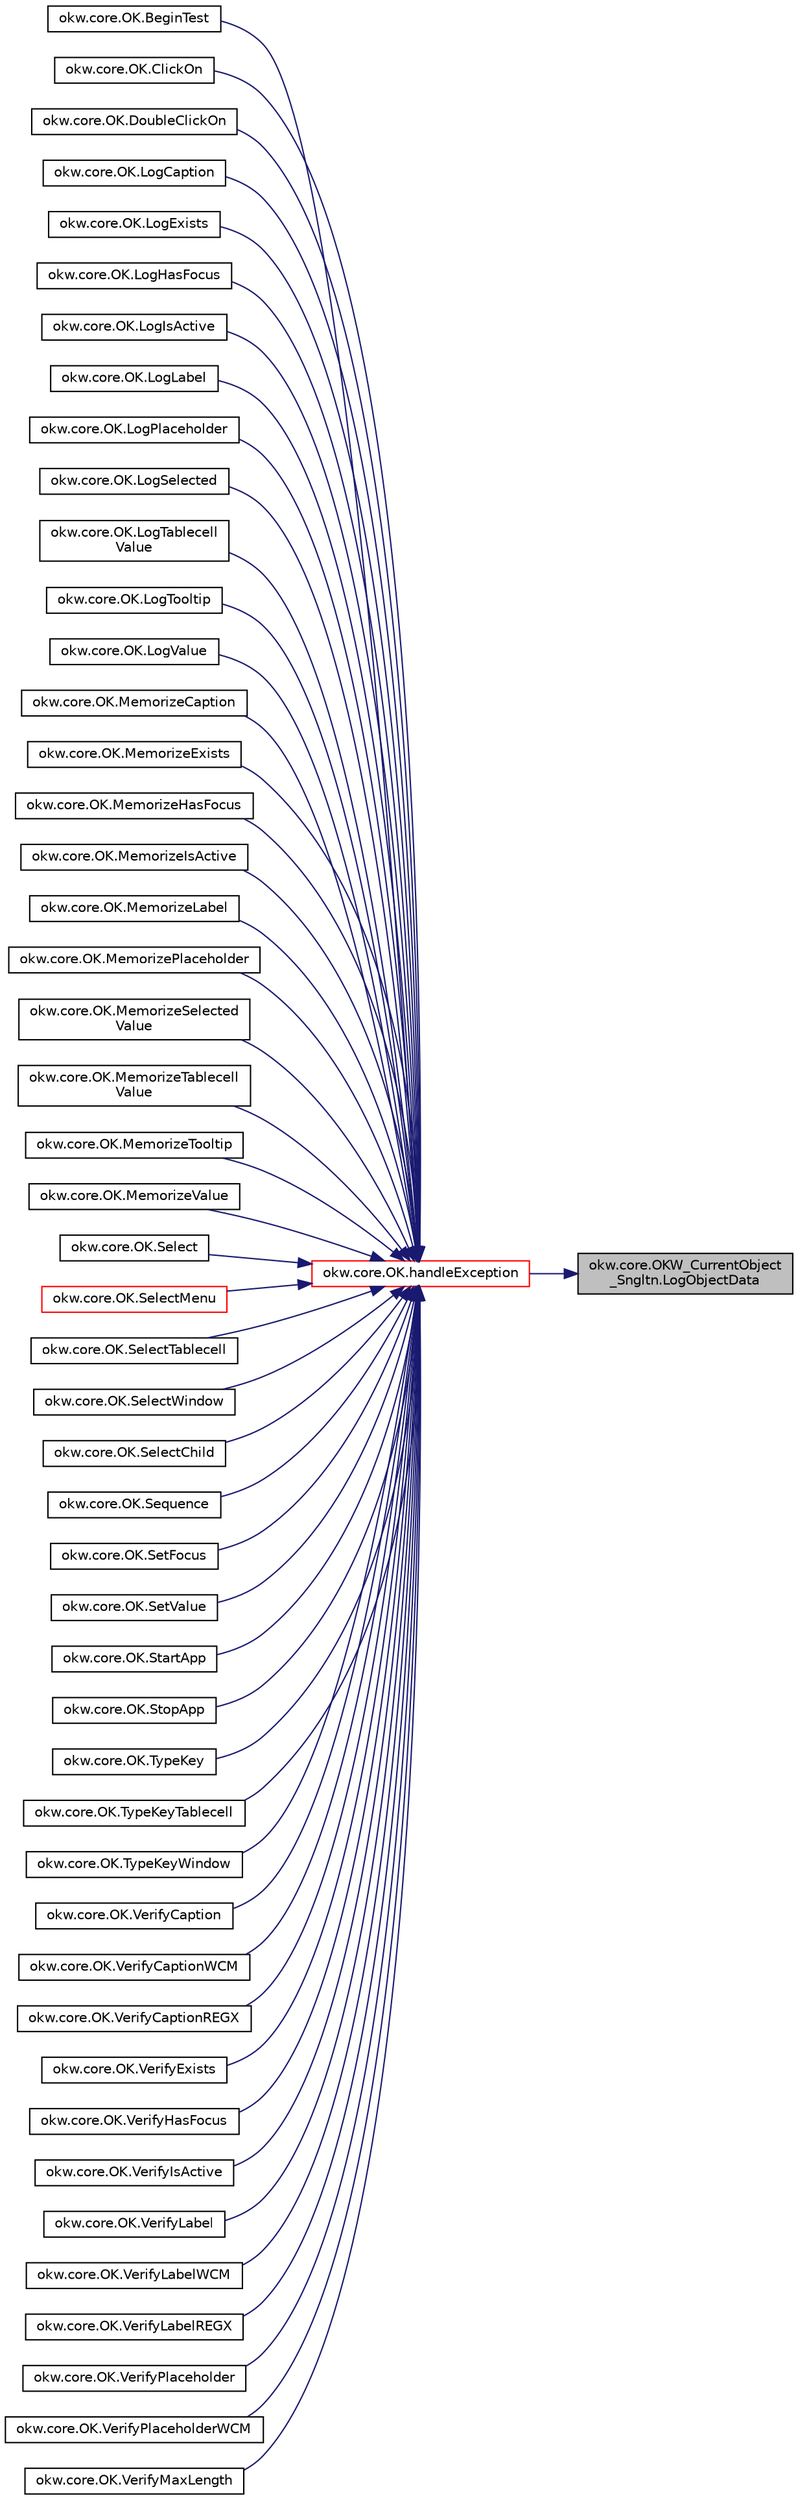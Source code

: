 digraph "okw.core.OKW_CurrentObject_Sngltn.LogObjectData"
{
 // INTERACTIVE_SVG=YES
 // LATEX_PDF_SIZE
  edge [fontname="Helvetica",fontsize="10",labelfontname="Helvetica",labelfontsize="10"];
  node [fontname="Helvetica",fontsize="10",shape=record];
  rankdir="RL";
  Node47 [label="okw.core.OKW_CurrentObject\l_Sngltn.LogObjectData",height=0.2,width=0.4,color="black", fillcolor="grey75", style="filled", fontcolor="black",tooltip="Methode gibt alle wichtigen Informationen zum aktuellen Objekt aus."];
  Node47 -> Node48 [dir="back",color="midnightblue",fontsize="10",style="solid",fontname="Helvetica"];
  Node48 [label="okw.core.OK.handleException",height=0.2,width=0.4,color="red", fillcolor="white", style="filled",URL="$classokw_1_1core_1_1_o_k.html#a5a6db6a457bcb71c893f5d4eb615b2b7",tooltip="Zentrale Exception-Behandlung."];
  Node48 -> Node49 [dir="back",color="midnightblue",fontsize="10",style="solid",fontname="Helvetica"];
  Node49 [label="okw.core.OK.BeginTest",height=0.2,width=0.4,color="black", fillcolor="white", style="filled",URL="$classokw_1_1core_1_1_o_k.html#a594d5a3518a401240bc1868f5883a393",tooltip="Markiert den Anfang eines neuen Testfalls."];
  Node48 -> Node50 [dir="back",color="midnightblue",fontsize="10",style="solid",fontname="Helvetica"];
  Node50 [label="okw.core.OK.ClickOn",height=0.2,width=0.4,color="black", fillcolor="white", style="filled",URL="$classokw_1_1core_1_1_o_k.html#a1a4fcce79cac7386f04495383d2985b3",tooltip="Klickt auf das gegebene Objekt."];
  Node48 -> Node51 [dir="back",color="midnightblue",fontsize="10",style="solid",fontname="Helvetica"];
  Node51 [label="okw.core.OK.DoubleClickOn",height=0.2,width=0.4,color="black", fillcolor="white", style="filled",URL="$classokw_1_1core_1_1_o_k.html#a3e40c302aa78cb83aa1fcfd0dafa24b0",tooltip="Führt ein Doppelklick auf das gegebene GUI-Objekt aus."];
  Node48 -> Node52 [dir="back",color="midnightblue",fontsize="10",style="solid",fontname="Helvetica"];
  Node52 [label="okw.core.OK.LogCaption",height=0.2,width=0.4,color="black", fillcolor="white", style="filled",URL="$classokw_1_1core_1_1_o_k.html#a2469f6149bc2c4540c48edd8facbb5c0",tooltip="Gibt die Caption eines GUI-Objektes in den Testergebnissen aus."];
  Node48 -> Node53 [dir="back",color="midnightblue",fontsize="10",style="solid",fontname="Helvetica"];
  Node53 [label="okw.core.OK.LogExists",height=0.2,width=0.4,color="black", fillcolor="white", style="filled",URL="$classokw_1_1core_1_1_o_k.html#ac20bd936e2181f94529469c6fc130238",tooltip="Gibt die Existenz eines GUI-Objektes mit YES/NO in den Testergebnissen aus."];
  Node48 -> Node54 [dir="back",color="midnightblue",fontsize="10",style="solid",fontname="Helvetica"];
  Node54 [label="okw.core.OK.LogHasFocus",height=0.2,width=0.4,color="black", fillcolor="white", style="filled",URL="$classokw_1_1core_1_1_o_k.html#a1b8a5a3d583ffabc0063632ab9d981cf",tooltip="Dokumentiert den Fokus-Status des gegebenen Objekts."];
  Node48 -> Node55 [dir="back",color="midnightblue",fontsize="10",style="solid",fontname="Helvetica"];
  Node55 [label="okw.core.OK.LogIsActive",height=0.2,width=0.4,color="black", fillcolor="white", style="filled",URL="$classokw_1_1core_1_1_o_k.html#ae44a6c32e26a7f93dd5c9f7b5765ee0d",tooltip="Dokumentiert den Status des gegebenen Objekts."];
  Node48 -> Node56 [dir="back",color="midnightblue",fontsize="10",style="solid",fontname="Helvetica"];
  Node56 [label="okw.core.OK.LogLabel",height=0.2,width=0.4,color="black", fillcolor="white", style="filled",URL="$classokw_1_1core_1_1_o_k.html#a5ca2a918fc575095dd00d15e65f1491c",tooltip="Gibt den Wert des Etikette/Label in der Logdatei aus."];
  Node48 -> Node57 [dir="back",color="midnightblue",fontsize="10",style="solid",fontname="Helvetica"];
  Node57 [label="okw.core.OK.LogPlaceholder",height=0.2,width=0.4,color="black", fillcolor="white", style="filled",URL="$classokw_1_1core_1_1_o_k.html#a260d21c87a1d0df97bb442888fc87fcb",tooltip="Gibt den Wert des Platzhalters in der Logdatei aus."];
  Node48 -> Node58 [dir="back",color="midnightblue",fontsize="10",style="solid",fontname="Helvetica"];
  Node58 [label="okw.core.OK.LogSelected",height=0.2,width=0.4,color="black", fillcolor="white", style="filled",URL="$classokw_1_1core_1_1_o_k.html#af480aabf37fd55561892d9effcdaf182",tooltip="Dokumentiert den markierten Text des gegebenen Objekts."];
  Node48 -> Node59 [dir="back",color="midnightblue",fontsize="10",style="solid",fontname="Helvetica"];
  Node59 [label="okw.core.OK.LogTablecell\lValue",height=0.2,width=0.4,color="black", fillcolor="white", style="filled",URL="$classokw_1_1core_1_1_o_k.html#a7c6a02d1f58952de8cc3591379cdfbe3",tooltip="Dokumentiert den Wert der ausgewählten Zelle."];
  Node48 -> Node60 [dir="back",color="midnightblue",fontsize="10",style="solid",fontname="Helvetica"];
  Node60 [label="okw.core.OK.LogTooltip",height=0.2,width=0.4,color="black", fillcolor="white", style="filled",URL="$classokw_1_1core_1_1_o_k.html#a170fa2f1a3bd1fa9f00fc160c48e76c2",tooltip="Dokumentiert die Kurzinfo zu einem Werkzeug des gegebenen Objekts."];
  Node48 -> Node61 [dir="back",color="midnightblue",fontsize="10",style="solid",fontname="Helvetica"];
  Node61 [label="okw.core.OK.LogValue",height=0.2,width=0.4,color="black", fillcolor="white", style="filled",URL="$classokw_1_1core_1_1_o_k.html#ad13df6f48f816f5d075efe045907527d",tooltip="Dokumentiert den Standartwert eines Objekts."];
  Node48 -> Node62 [dir="back",color="midnightblue",fontsize="10",style="solid",fontname="Helvetica"];
  Node62 [label="okw.core.OK.MemorizeCaption",height=0.2,width=0.4,color="black", fillcolor="white", style="filled",URL="$classokw_1_1core_1_1_o_k.html#a661c650ca7824d1ea464d98b792ae712",tooltip="Keine Beschreibung zu \"MemorizeCaption\" verfügbar."];
  Node48 -> Node63 [dir="back",color="midnightblue",fontsize="10",style="solid",fontname="Helvetica"];
  Node63 [label="okw.core.OK.MemorizeExists",height=0.2,width=0.4,color="black", fillcolor="white", style="filled",URL="$classokw_1_1core_1_1_o_k.html#a61db6d17853d7c0913216708c2c29779",tooltip="Merkt sich den aktuell existierenden Zustand des Objekts."];
  Node48 -> Node64 [dir="back",color="midnightblue",fontsize="10",style="solid",fontname="Helvetica"];
  Node64 [label="okw.core.OK.MemorizeHasFocus",height=0.2,width=0.4,color="black", fillcolor="white", style="filled",URL="$classokw_1_1core_1_1_o_k.html#aa18fa77383398b2a8242ca299938c24d",tooltip="Keine Beschreibung zu \"MemorizeHasFocus\" verfügbar."];
  Node48 -> Node65 [dir="back",color="midnightblue",fontsize="10",style="solid",fontname="Helvetica"];
  Node65 [label="okw.core.OK.MemorizeIsActive",height=0.2,width=0.4,color="black", fillcolor="white", style="filled",URL="$classokw_1_1core_1_1_o_k.html#aed2c0c9e72b5b730b6b041ef641f3bdc",tooltip="Merkt sich den Zustand des gegebenen Objekts."];
  Node48 -> Node66 [dir="back",color="midnightblue",fontsize="10",style="solid",fontname="Helvetica"];
  Node66 [label="okw.core.OK.MemorizeLabel",height=0.2,width=0.4,color="black", fillcolor="white", style="filled",URL="$classokw_1_1core_1_1_o_k.html#ad09ff6f6389ceb04f7ec338ea3c45e85",tooltip="Speirchert den aktuellen Wert der Etikette, und legt diesen unter fpsMemKeyName ab."];
  Node48 -> Node67 [dir="back",color="midnightblue",fontsize="10",style="solid",fontname="Helvetica"];
  Node67 [label="okw.core.OK.MemorizePlaceholder",height=0.2,width=0.4,color="black", fillcolor="white", style="filled",URL="$classokw_1_1core_1_1_o_k.html#ac9744fdc26e9049a0d0fe48b1ae9d11c",tooltip="Speirchert den aktuellen Wert der Platzhalters, und legt diesen unter fpsMemKeyName ab."];
  Node48 -> Node68 [dir="back",color="midnightblue",fontsize="10",style="solid",fontname="Helvetica"];
  Node68 [label="okw.core.OK.MemorizeSelected\lValue",height=0.2,width=0.4,color="black", fillcolor="white", style="filled",URL="$classokw_1_1core_1_1_o_k.html#a7e8652a632b073da02222ee6e5e88266",tooltip="Keine Beschreibung zu \"MemorizeSelectedValue\" verfügbar."];
  Node48 -> Node69 [dir="back",color="midnightblue",fontsize="10",style="solid",fontname="Helvetica"];
  Node69 [label="okw.core.OK.MemorizeTablecell\lValue",height=0.2,width=0.4,color="black", fillcolor="white", style="filled",URL="$classokw_1_1core_1_1_o_k.html#ab7c819556f3b21faeea08fad5be32813",tooltip="Merkt sich den Wert der gegebenen Zelle in der Tabelle. throws Exception"];
  Node48 -> Node70 [dir="back",color="midnightblue",fontsize="10",style="solid",fontname="Helvetica"];
  Node70 [label="okw.core.OK.MemorizeTooltip",height=0.2,width=0.4,color="black", fillcolor="white", style="filled",URL="$classokw_1_1core_1_1_o_k.html#aad3ff1b462da844ccc53d2e177fb1def",tooltip="Dokumentiert den Tooltip-Text (Kurzinformation) des gegebenen Objekts."];
  Node48 -> Node71 [dir="back",color="midnightblue",fontsize="10",style="solid",fontname="Helvetica"];
  Node71 [label="okw.core.OK.MemorizeValue",height=0.2,width=0.4,color="black", fillcolor="white", style="filled",URL="$classokw_1_1core_1_1_o_k.html#a2d93a84a57295418131d219a5887094d",tooltip="Merkt sich den Standartwert eines Objekts."];
  Node48 -> Node72 [dir="back",color="midnightblue",fontsize="10",style="solid",fontname="Helvetica"];
  Node72 [label="okw.core.OK.Select",height=0.2,width=0.4,color="black", fillcolor="white", style="filled",URL="$classokw_1_1core_1_1_o_k.html#a7ee0b387364c0c188f94099f14f2da43",tooltip="Auswahl aller Zeilen einer Liste/Tabelle, welche die gegebenen Daten enthalten."];
  Node48 -> Node73 [dir="back",color="midnightblue",fontsize="10",style="solid",fontname="Helvetica"];
  Node73 [label="okw.core.OK.SelectMenu",height=0.2,width=0.4,color="red", fillcolor="white", style="filled",URL="$classokw_1_1core_1_1_o_k.html#ae30b70ea446f3a58022a617177d0bcb6",tooltip="Wählt den gegebenen Menü-Eintrag aus."];
  Node48 -> Node75 [dir="back",color="midnightblue",fontsize="10",style="solid",fontname="Helvetica"];
  Node75 [label="okw.core.OK.SelectTablecell",height=0.2,width=0.4,color="black", fillcolor="white", style="filled",URL="$classokw_1_1core_1_1_o_k.html#a0cbda1e1d604b0b988296c48835300cc",tooltip="Wählt die gegebene Tabellenzelle aus."];
  Node48 -> Node76 [dir="back",color="midnightblue",fontsize="10",style="solid",fontname="Helvetica"];
  Node76 [label="okw.core.OK.SelectWindow",height=0.2,width=0.4,color="black", fillcolor="white", style="filled",URL="$classokw_1_1core_1_1_o_k.html#a4609a2156286fe56e1d4dba1695cd600",tooltip="Setzt den Kontext auf das gegebene Fenster."];
  Node48 -> Node77 [dir="back",color="midnightblue",fontsize="10",style="solid",fontname="Helvetica"];
  Node77 [label="okw.core.OK.SelectChild",height=0.2,width=0.4,color="black", fillcolor="white", style="filled",URL="$classokw_1_1core_1_1_o_k.html#a038f45c24b6538ddadbdcd1fd179c2ab",tooltip="Setzt den Wert von SELECTEDCHILD auf den Wert von FN."];
  Node48 -> Node78 [dir="back",color="midnightblue",fontsize="10",style="solid",fontname="Helvetica"];
  Node78 [label="okw.core.OK.Sequence",height=0.2,width=0.4,color="black", fillcolor="white", style="filled",URL="$classokw_1_1core_1_1_o_k.html#a4ce824499d5b8b9612beff9f5438c6a1",tooltip="Ruft die Sequenz eines Fensters auf."];
  Node48 -> Node79 [dir="back",color="midnightblue",fontsize="10",style="solid",fontname="Helvetica"];
  Node79 [label="okw.core.OK.SetFocus",height=0.2,width=0.4,color="black", fillcolor="white", style="filled",URL="$classokw_1_1core_1_1_o_k.html#a2ec62170b8430a0ea58e919d8d46a7c0",tooltip="Setzt den Fokus auf das gegebene Fensterobjekt."];
  Node48 -> Node80 [dir="back",color="midnightblue",fontsize="10",style="solid",fontname="Helvetica"];
  Node80 [label="okw.core.OK.SetValue",height=0.2,width=0.4,color="black", fillcolor="white", style="filled",URL="$classokw_1_1core_1_1_o_k.html#a6af4fe0d34a701aefc8ce67657b3c432",tooltip="Setzt den Wert des gegebenen Fensterobjekts auf den gegebenen Wert."];
  Node48 -> Node81 [dir="back",color="midnightblue",fontsize="10",style="solid",fontname="Helvetica"];
  Node81 [label="okw.core.OK.StartApp",height=0.2,width=0.4,color="black", fillcolor="white", style="filled",URL="$classokw_1_1core_1_1_o_k.html#a38d47241f9746791eecaf7a45fcabb80",tooltip="Startet die gegebene Anwendung."];
  Node48 -> Node82 [dir="back",color="midnightblue",fontsize="10",style="solid",fontname="Helvetica"];
  Node82 [label="okw.core.OK.StopApp",height=0.2,width=0.4,color="black", fillcolor="white", style="filled",URL="$classokw_1_1core_1_1_o_k.html#adbb934e4f20a0c451b4720a67c6cf99a",tooltip="Beendet eine gegebene Anwendung."];
  Node48 -> Node83 [dir="back",color="midnightblue",fontsize="10",style="solid",fontname="Helvetica"];
  Node83 [label="okw.core.OK.TypeKey",height=0.2,width=0.4,color="black", fillcolor="white", style="filled",URL="$classokw_1_1core_1_1_o_k.html#a4600012e7b1fdbedcee36313d0397fd5",tooltip="Tastatureingaben von Daten in das aktive Fensterobjekt."];
  Node48 -> Node84 [dir="back",color="midnightblue",fontsize="10",style="solid",fontname="Helvetica"];
  Node84 [label="okw.core.OK.TypeKeyTablecell",height=0.2,width=0.4,color="black", fillcolor="white", style="filled",URL="$classokw_1_1core_1_1_o_k.html#afbfb6cebd96c8087190627a4c0d0f7c4",tooltip="Eingabe von Daten in eine gegebene Tabellenzelle über die Tastatur."];
  Node48 -> Node85 [dir="back",color="midnightblue",fontsize="10",style="solid",fontname="Helvetica"];
  Node85 [label="okw.core.OK.TypeKeyWindow",height=0.2,width=0.4,color="black", fillcolor="white", style="filled",URL="$classokw_1_1core_1_1_o_k.html#ad91da46f1631eed55757d42061543e86",tooltip="Tastatureingabe in ein bestimmtes Fensterobjekt."];
  Node48 -> Node86 [dir="back",color="midnightblue",fontsize="10",style="solid",fontname="Helvetica"];
  Node86 [label="okw.core.OK.VerifyCaption",height=0.2,width=0.4,color="black", fillcolor="white", style="filled",URL="$classokw_1_1core_1_1_o_k.html#afe1a1b392d59c5ceef93ed6d0cfd2e01",tooltip="Prüft den Standardwert eines Objektes (in den meisten Fällen ist dies der angezeigte Text)."];
  Node48 -> Node87 [dir="back",color="midnightblue",fontsize="10",style="solid",fontname="Helvetica"];
  Node87 [label="okw.core.OK.VerifyCaptionWCM",height=0.2,width=0.4,color="black", fillcolor="white", style="filled",URL="$classokw_1_1core_1_1_o_k.html#a461f7511030e7975fe983b2509527529",tooltip="Prüft den Standardwert eines Objektes (in den meisten Fällen ist dies der angezeigte Text)."];
  Node48 -> Node88 [dir="back",color="midnightblue",fontsize="10",style="solid",fontname="Helvetica"];
  Node88 [label="okw.core.OK.VerifyCaptionREGX",height=0.2,width=0.4,color="black", fillcolor="white", style="filled",URL="$classokw_1_1core_1_1_o_k.html#a7b0869a2a6df63be61899963dc35d768",tooltip="Überprüft die Überschrift des Objektes."];
  Node48 -> Node89 [dir="back",color="midnightblue",fontsize="10",style="solid",fontname="Helvetica"];
  Node89 [label="okw.core.OK.VerifyExists",height=0.2,width=0.4,color="black", fillcolor="white", style="filled",URL="$classokw_1_1core_1_1_o_k.html#a9785853231d70946dcbbfcd44b509c25",tooltip="Prüft, ob das gegebene Objekt existiert."];
  Node48 -> Node90 [dir="back",color="midnightblue",fontsize="10",style="solid",fontname="Helvetica"];
  Node90 [label="okw.core.OK.VerifyHasFocus",height=0.2,width=0.4,color="black", fillcolor="white", style="filled",URL="$classokw_1_1core_1_1_o_k.html#a4950117cbe9cd2b769ae529bbdc1f897",tooltip="Vergleicht den Fokus-Zustand des gegebenen Objekts mit dem erwarteten Wert."];
  Node48 -> Node91 [dir="back",color="midnightblue",fontsize="10",style="solid",fontname="Helvetica"];
  Node91 [label="okw.core.OK.VerifyIsActive",height=0.2,width=0.4,color="black", fillcolor="white", style="filled",URL="$classokw_1_1core_1_1_o_k.html#a071aec5319238e209cfc6f1434ea13e8",tooltip="copydoc IOKW_State::VerifyHasFocus(String,String)"];
  Node48 -> Node92 [dir="back",color="midnightblue",fontsize="10",style="solid",fontname="Helvetica"];
  Node92 [label="okw.core.OK.VerifyLabel",height=0.2,width=0.4,color="black", fillcolor="white", style="filled",URL="$classokw_1_1core_1_1_o_k.html#a1bfa8ae24fc44958e4e3c4272c120bb8",tooltip="Überprüft die Beschreibung des Objektes."];
  Node48 -> Node93 [dir="back",color="midnightblue",fontsize="10",style="solid",fontname="Helvetica"];
  Node93 [label="okw.core.OK.VerifyLabelWCM",height=0.2,width=0.4,color="black", fillcolor="white", style="filled",URL="$classokw_1_1core_1_1_o_k.html#a4187442dc3574358fda8af18cb03f15e",tooltip="Überprüft die Beschreibung/Label des Objektes."];
  Node48 -> Node94 [dir="back",color="midnightblue",fontsize="10",style="solid",fontname="Helvetica"];
  Node94 [label="okw.core.OK.VerifyLabelREGX",height=0.2,width=0.4,color="black", fillcolor="white", style="filled",URL="$classokw_1_1core_1_1_o_k.html#aeedf0dfdfe514b50ad774eb187a8cc34",tooltip="Überprüft die Überschrift des Objektes."];
  Node48 -> Node95 [dir="back",color="midnightblue",fontsize="10",style="solid",fontname="Helvetica"];
  Node95 [label="okw.core.OK.VerifyPlaceholder",height=0.2,width=0.4,color="black", fillcolor="white", style="filled",URL="$classokw_1_1core_1_1_o_k.html#a8c6275d39dbc5ce13caf907f511a9a64",tooltip="Überprüft die Beschreibung des Objektes."];
  Node48 -> Node96 [dir="back",color="midnightblue",fontsize="10",style="solid",fontname="Helvetica"];
  Node96 [label="okw.core.OK.VerifyPlaceholderWCM",height=0.2,width=0.4,color="black", fillcolor="white", style="filled",URL="$classokw_1_1core_1_1_o_k.html#a20ab85fe302c5b2fc61b94a8fe347f0c",tooltip="Überprüft den Platzhalter des Objektes."];
  Node48 -> Node97 [dir="back",color="midnightblue",fontsize="10",style="solid",fontname="Helvetica"];
  Node97 [label="okw.core.OK.VerifyMaxLength",height=0.2,width=0.4,color="black", fillcolor="white", style="filled",URL="$classokw_1_1core_1_1_o_k.html#af60e502babb048eec6adefd04dc9d349",tooltip="Checks the maximum number of characters that can be entered."];
}
